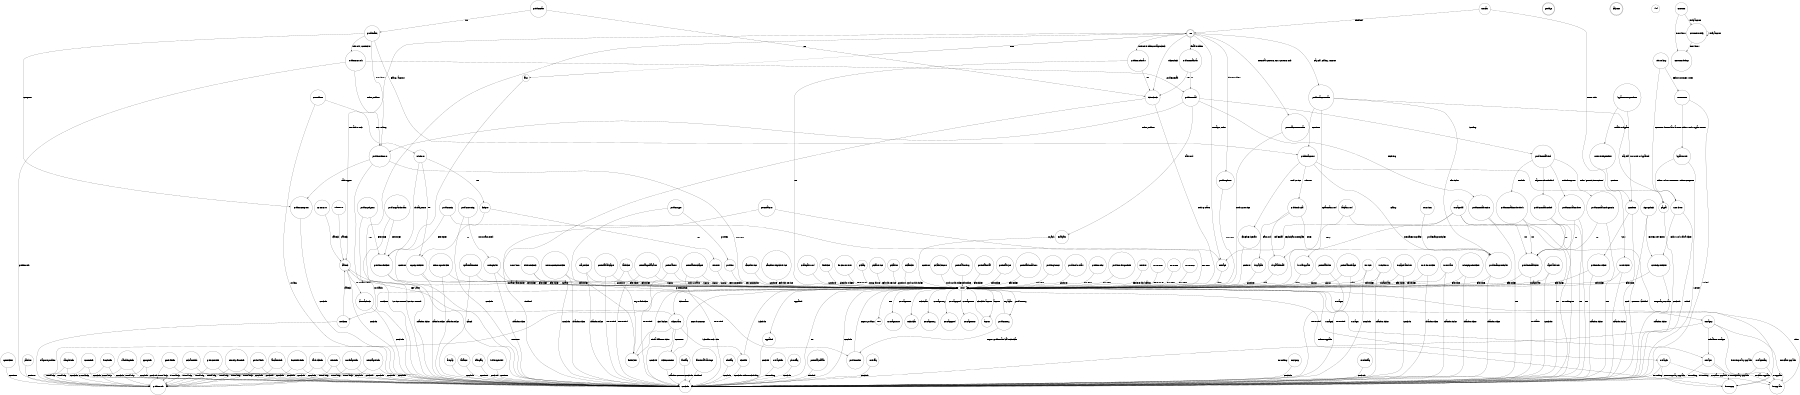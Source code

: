 digraph callcenter {
    size = "12,12";
    node [shape = doublecircle]; root goodbye callpeter;
    node [shape = hexagon]; robot;
    node [shape = circle];
    1404lincolninfo -> conclude [ label = "Conclude" ];
    1404lincolninfo -> problemweb [ label = "I need help" ];
    account -> robot [ label = "Check for account" ];
    autopay -> conclude [ label = "conclude" ];
    badactor -> conclude [ label = "Continue" ];
    badpassword -> conclude [ label = "No" ];
    badpassword -> drupaladdemail [ label = "Retry" ];
    badticket -> findtickets [ label = "Try to find ticket" ];
    badticket -> robot [ label = "Look up status" ];
    billingfaq -> conclude [ label = "conclude" ];
    bulksuspended -> conclude [ label = "Continue" ];
    bwtempup -> robot [ label = "Perform upgrade" ];
    bwuldlupgrade -> robot [ label = "robot" ];
    bwupgrade -> robot [ label = "robot" ];
    bypassrouter -> conclude [ label = "Worked" ];
    bypassrouter -> custreboot [ label = "Didn't work or No Router - Reboot computer" ];
    bypassrouterspeedtest -> speedtest [ label = "No router or bypassed" ];
    bypassrouterspeedtest -> routerresetspeedtest [ label = "Unable to bypass" ];
    calltech -> conclude [ label = "conclude" ];
    calltech -> cantreachtech [ label = "No one answered" ];
    calltech -> robot [ label = "Update/Make Ticket" ];
    cancelservice -> robot [ label = "Continue" ];
    cancelservicepickservice -> robot [ label = "Edit this service" ];
    cancelservicestart -> robot [ label = "Continue" ];
    cantreachtech -> conclude [ label = "conclude" ];
    captivatedunit -> conclude [ label = "Conclude" ];
    captivatedunit -> robot [ label = "Uncaptivate" ];
    cochranesinfo -> conclude [ label = "Conclude" ];
    cochranesinfo -> problemweb [ label = "I need help" ];
    comcast -> root [ label = "Finished" ];
    comcast -> routerticket [ label = "Router visit" ];
    conclude -> root [ label = "Yes" ];
    conclude -> robot [ label = "No" ];
    cpmbulkinfo -> conclude [ label = "Conclude" ];
    cpmbulkinfo -> problemweb [ label = "I need help" ];
    cpmvpinfo -> conclude [ label = "Conclude" ];
    cpmvpinfo -> problemweb [ label = "I need help" ];
    createpassword -> robot [ label = "Continue" ];
    custendprobticket -> conclude [ label = "Abandon ticket" ];
    custendprobticket -> robot [ label = "File ticket" ];
    customer -> customer_lookup [ label = "Don't know" ];
    customer -> customer_verify [ label = "Verify account" ];
    customer_verify -> customer_lookup [ label = "Don't know" ];
    customer_verify -> customer_verify [ label = "Verify account" ];
    custreboot -> custendprobticket [ label = "Didn't work - file a ticket" ];
    custreboot -> conclude [ label = "Worked" ];
    custselftest -> conclude [ label = "Working" ];
    custselftest -> volodown [ label = "Not working" ];
    drupaladdemail -> robot [ label = "Add" ];
    drupalpass -> robot [ label = "Continue" ];
    emailpass -> robot [ label = "Continue" ];
    ethernetcheck -> conclude [ label = "conclude" ];
    ethernetcheck -> robot [ label = "Continue" ];
    faqs -> conclude [ label = "continue" ];
    fiberfaq -> conclude [ label = "conclude" ];
    fiberinstallwarnings -> conclude [ label = "Finished " ];
    findpoe -> voloreset [ label = "Yes" ];
    findpoe -> nopoeprobticket [ label = "No" ];
    findticket -> robot [ label = "Check for tickets" ];
    findtickets -> robot [ label = "Find tickets" ];
    forcetowerreset -> robot [ label = "Reset Tower" ];
    greencrestinfo -> conclude [ label = "Conclude" ];
    greencrestinfo -> problemweb [ label = "I need help" ];
    gsr_bulkinfo -> conclude [ label = "Conclude" ];
    gsr_bulkinfo -> problemweb [ label = "I need help" ];
    hardwickinfo -> conclude [ label = "Conclude" ];
    hardwickinfo -> problemweb [ label = "I need help" ];
    kennedywilsoninfo -> conclude [ label = "Conclude" ];
    kennedywilsoninfo -> problemweb [ label = "I need help" ];
    lancasterinfo -> conclude [ label = "Conclude" ];
    lancasterinfo -> problemweb [ label = "I need help" ];
    lincolnshireinfo -> conclude [ label = "Conclude" ];
    lincolnshireinfo -> problemweb [ label = "I need help" ];
    message -> robot [ label = "robot" ];
    mhminfo -> conclude [ label = "Conclude" ];
    mhminfo -> problemweb [ label = "I need help" ];
    moulinaptsinfo -> conclude [ label = "Conclude" ];
    moulinaptsinfo -> problemweb [ label = "I need help" ];
    mxunoconnectionticket -> conclude [ label = "Abandon ticket" ];
    mxunoconnectionticket -> robot [ label = "File ticket" ];
    nextchapterinfo -> conclude [ label = "Conclude" ];
    nextchapterinfo -> problemweb [ label = "I need help" ];
    noarpsticket -> conclude [ label = "Abandon ticket" ];
    noarpsticket -> robot [ label = "File ticket" ];
    nopoeprobticket -> conclude [ label = "Abandon ticket" ];
    nopoeprobticket -> robot [ label = "File ticket" ];
    noservices -> problemaccountticket [ label = "problemaccountticket" ];
    notickets -> problemweb [ label = "Diagnose problem" ];
    notickets -> calltech [ label = "calltech" ];
    opentickets -> problemweb [ label = "Continue " ];
    otherfaq -> conclude [ label = "conclude" ];
    overage1 -> conclude [ label = "Do nothing" ];
    overage1 -> bwupgrade [ label = "Purchase upgrade" ];
    overage1 -> bwtempup [ label = "Free temporary upgrade" ];
    overage2 -> conclude [ label = "Do nothing" ];
    overage2 -> overage1 [ label = "Info about overages" ];
    overage2 -> bwupgrade [ label = "Purchase upgrade" ];
    overage2 -> bwtempup [ label = "Free temporary upgrade" ];
    overage3 -> conclude [ label = "Do nothing" ];
    overage3 -> bwupgrade [ label = "Purchase upgrade" ];
    overage3 -> bwtempup [ label = "Free temporary upgrade" ];
    overageinfo -> conclude [ label = "Do nothing" ];
    overagemany -> conclude [ label = "Do nothing" ];
    overagemany -> bwupgrade [ label = "bwupgrade" ];
    overageuldl -> conclude [ label = "Do nothing" ];
    overageuldl -> bwuldlupgrade [ label = "Permanent Increase" ];
    overageuldl -> bwtempup [ label = "Temporary Increase" ];
    overageuldl -> message [ label = "Technician Investigate" ];
    pastdue -> problemweb [ label = "Continue " ];
    paypal -> conclude [ label = "conclude" ];
    phonefaq -> conclude [ label = "conclude" ];
    pickaip -> robot [ label = "Bump this IP" ];
    pickaservice -> robot [ label = "Edit this service" ];
    pickasite -> robot [ label = "Continue" ];
    pickaticket -> robot [ label = "Look up this ticket" ];
    pickaticketcore -> robot [ label = "Look up this ticket" ];
    potentialbaileyapts -> conclude [ label = "Nevermind" ];
    potentialbaileyapts -> robot [ label = "Signup" ];
    potentialcove -> conclude [ label = "Finished " ];
    potentialcove -> message [ label = "No Jack" ];
    potentialcpmalacarte -> conclude [ label = "Nevermind" ];
    potentialcpmalacarte -> robot [ label = "Signup" ];
    potentialcustomerstart -> robot [ label = "Look up services" ];
    potentialhousing -> robot [ label = "File Ticket" ];
    potentialinstall -> robot [ label = "File Ticket" ];
    potentialjoeallan -> conclude [ label = "Finished " ];
    potentialmxu -> conclude [ label = "Nevermind" ];
    potentialmxu -> robot [ label = "Signup" ];
    potentialnextchapter -> conclude [ label = "Nevermind" ];
    potentialnextchapter -> robot [ label = "Signup" ];
    potentialshlens -> conclude [ label = "Nevermind" ];
    potentialshlens -> robot [ label = "Signup" ];
    potentialsmithapts -> conclude [ label = "Nevermind" ];
    potentialsmithapts -> robot [ label = "Signup" ];
    potentialstjoe -> robot [ label = "File Ticket" ];
    potentialthomasboro -> robot [ label = "File Ticket" ];
    problem -> robot [ label = "Test connection" ];
    problemaccount -> paypal [ label = "Payment" ];
    problemaccount -> cancelservicestart [ label = "End Service" ];
    problemaccount -> problemdrupal [ label = "Volo.net" ];
    problemaccount -> problemaccountticket [ label = "Billing" ];
    problemaccountstart -> paypal [ label = "Pay Bill" ];
    problemaccountstart -> problemaccount [ label = "Continue" ];
    problemaccountstart -> robot [ label = "Update Password" ];
    problemaccountstart -> problemaccountticket [ label = "File Ticket" ];
    problemaccountticket -> conclude [ label = "Abandon ticket" ];
    problemaccountticket -> robot [ label = "File ticket" ];
    problematic -> problemcomputer [ label = "Computer" ];
    problematic -> problemunknown [ label = "Don't know" ];
    problematic -> problemnetwork [ label = "Network / connection" ];
    problematic -> problemaccount [ label = "Billing / account" ];
    problemcomputer -> conclude [ label = "conclude" ];
    problemdrupal -> drupalpass [ label = "Password" ];
    problemdrupal -> problemaccountticket [ label = "Other" ];
    problemdrupal -> drupaladdemail [ label = "Add Email" ];
    problememail -> emailpass [ label = "Password" ];
    problememail -> problemunknown [ label = "Other problem" ];
    problememail -> problememailreceive [ label = "Receiving" ];
    problememail -> problememailsend [ label = "Sending" ];
    problememailreceive -> conclude [ label = "Yes" ];
    problememailreceive -> problememailticket [ label = "No" ];
    problememailsend -> problememailsend_outlook [ label = "Outlook" ];
    problememailsend -> problememailsend_oe [ label = "Outlook Express" ];
    problememailsend -> problememailsend_tb [ label = "Thunderbird" ];
    problememailsend -> problememailsend_generic [ label = "Other (generic instructions)" ];
    problememailsend_generic -> conclude [ label = "Yes" ];
    problememailsend_generic -> problememailticket [ label = "No" ];
    problememailsend_oe -> conclude [ label = "Yes" ];
    problememailsend_oe -> problememailticket [ label = "No" ];
    problememailsend_outlook -> conclude [ label = "Yes" ];
    problememailsend_outlook -> problememailticket [ label = "No" ];
    problememailsend_tb -> conclude [ label = "Yes" ];
    problememailsend_tb -> problememailticket [ label = "No" ];
    problememailstart -> ticketcheck [ label = "Yes" ];
    problememailstart -> problememail [ label = "No" ];
    problememailticket -> conclude [ label = "No thanks" ];
    problememailticket -> robot [ label = "File Ticket" ];
    problemgrandstream -> conclude [ label = "Service restored" ];
    problemgrandstream -> problemwebticket [ label = "File ticket " ];
    problemnetwork -> problemunknown [ label = "Other problem" ];
    problemnetwork -> problemweb [ label = "problemweb" ];
    problemnetwork -> problememail [ label = "problememail" ];
    problemnoip -> problemwebticket [ label = "File ticket" ];
    problemnoip -> robot [ label = "Run tests" ];
    problemother -> robot [ label = "Report problem" ];
    problemphone -> robot [ label = "Run tests" ];
    problemphone2 -> robot [ label = "Run tests" ];
    problempolycom -> conclude [ label = "Service restored" ];
    problempolycom -> problemwebticket [ label = "File ticket " ];
    problemretry -> problemother [ label = "Report problem and call technician" ];
    problemretry -> robot [ label = "Try again" ];
    problemrouting -> conclude [ label = "conclude" ];
    problemrouting -> routingticket [ label = "No one answered" ];
    problemslowstart -> robot [ label = "Continue" ];
    problemslowticket -> conclude [ label = "Abandon ticket" ];
    problemslowticket -> robot [ label = "File ticket" ];
    problemstart -> problematic [ label = "No" ];
    problemstart -> ticketcheck [ label = "Yes" ];
    problemtype -> problem [ label = "problem" ];
    problemtype -> problemother [ label = "problemother" ];
    problemunknown -> problemcomputer [ label = "Paid support" ];
    problemunknown -> conclude [ label = "No thanks" ];
    problemunknown -> robot [ label = "Run tests" ];
    problemweb -> robot [ label = "Run tests" ];
    problemweb2 -> robot [ label = "Run tests" ];
    problemweb_goodtest -> robot [ label = "Run tests" ];
    problemwebstart -> ticketcheck [ label = "Yes" ];
    problemwebstart -> robot [ label = "No" ];
    problemwebticket -> conclude [ label = "Abandon ticket" ];
    problemwebticket -> robot [ label = "File ticket" ];
    retrieve -> robot [ label = "Retrieve this location" ];
    robot -> overage2 [ label = "overage2" ];
    robot -> ticketstatus [ label = "ticketstatus" ];
    robot -> test [ label = "test" ];
    robot -> overage1 [ label = "overage1" ];
    robot -> coveragesome [ label = "coveragesome" ];
    robot -> conclude [ label = "conclude" ];
    robot -> technician [ label = "technician" ];
    robot -> coverageretry [ label = "coverageretry" ];
    robot -> account [ label = "account" ];
    robot -> upgraded [ label = "upgraded" ];
    robot -> coveragegood [ label = "coveragegood" ];
    robot -> notickets [ label = "notickets" ];
    robot -> problemretry [ label = "problemretry" ];
    robot -> coveragenone [ label = "coveragenone" ];
    robot -> overage3 [ label = "overage3" ];
    roboterror -> calltech [ label = "calltech" ];
    root -> problemaccountstart [ label = "Pay Bill / Billing / Account" ];
    root -> potentialcustomerstart [ label = "Potential Customer/New Customer Info" ];
    root -> ticketcheck [ label = "ticketcheck" ];
    root -> faqs [ label = "FAQs" ];
    root -> message [ label = "Message / Other" ];
    root -> problememailstart [ label = "Email Problem" ];
    root -> problemwebstart [ label = "Internet Problem/Outage Check" ];
    root -> problemphone [ label = "Phone Problem" ];
    root -> calltech [ label = "Forward to tech " ];
    routerfaq -> conclude [ label = "conclude" ];
    routerreset -> conclude [ label = "Worked" ];
    routerreset -> bypassrouter [ label = "Didn't work - Bypass Router" ];
    routerresetspeedtest -> speedtest [ label = "Continue" ];
    routerticket -> conclude [ label = "Abandon ticket" ];
    routerticket -> robot [ label = "File ticket" ];
    routingticket -> conclude [ label = "Abandon ticket" ];
    routingticket -> robot [ label = "File ticket" ];
    schedule -> conclude [ label = "Conclude without scheduling" ];
    schedule -> robot [ label = "Schedule" ];
    screenerror -> calltech [ label = "calltech" ];
    services -> conclude [ label = "conclude" ];
    services -> robot [ label = "robot" ];
    signupcheck -> custendprobticket [ label = "Problem still exists" ];
    signupcheck -> conclude [ label = "Customer Satisfied" ];
    speedtest -> conclude [ label = "Good" ];
    speedtest -> problemslowticket [ label = "Slow" ];
    switchdown -> conclude [ label = "Abandon ticket" ];
    switchdown -> robot [ label = "File ticket" ];
    ticketcheck -> findtickets [ label = "Don't know" ];
    ticketcheck -> robot [ label = "Look up status" ];
    ticketcomment -> conclude [ label = "Abandon comment" ];
    ticketcomment -> robot [ label = "Record comment" ];
    ticketstatus -> ticketcomment [ label = "Comment" ];
    ticketstatus -> conclude [ label = "Conclude" ];
    ticketstatus -> findtickets [ label = "Find a different ticket" ];
    ticketstatus -> calltech [ label = "Get Status" ];
    ticketstatus -> schedule [ label = "Schedule Tech Visit" ];
    tnccaptivatedunit -> conclude [ label = "Conclude" ];
    tnccaptivatedunit -> robot [ label = "Uncaptivate" ];
    tncsignup -> conclude [ label = "Conclude " ];
    towerdownticket -> conclude [ label = "Abandon ticket" ];
    towerdownticket -> robot [ label = "File ticket" ];
    towerreset -> robot [ label = "Reset Tower" ];
    towerstatus -> conclude [ label = "Abandon ticket" ];
    towerstatus -> robot [ label = "File ticket" ];
    towertest -> robot [ label = "Run Tests" ];
    towertest2 -> robot [ label = "Run Tests" ];
    ucomminfo -> conclude [ label = "Conclude" ];
    ucomminfo -> problemweb [ label = "I need help" ];
    unknownprobticket -> conclude [ label = "Abandon ticket" ];
    unknownprobticket -> robot [ label = "File ticket" ];
    updatestatements -> conclude [ label = "Cancel" ];
    updatestatements -> robot [ label = "Update" ];
    upgraded -> conclude [ label = "conclude" ];
    volodown -> problemwebticket [ label = "Already Reset" ];
    volodown -> nopoeprobticket [ label = "No" ];
    volodown -> findpoe [ label = "Yes" ];
    voloequipmentticket -> conclude [ label = "Abandon ticket" ];
    voloequipmentticket -> robot [ label = "File ticket" ];
    voloreset -> robot [ label = "Test connection" ];
    voloworking -> routerreset [ label = "Reboot customer router" ];
    voloworking -> custreboot [ label = "Customer doesn't have a router" ];
    waholdingsinfo -> conclude [ label = "Conclude" ];
    waholdingsinfo -> problemweb [ label = "I need help" ];
    wamplerinfo -> conclude [ label = "Conclude" ];
    wamplerinfo -> problemweb [ label = "I need help" ];
    wirelessfaq -> conclude [ label = "conclude" ];
}
